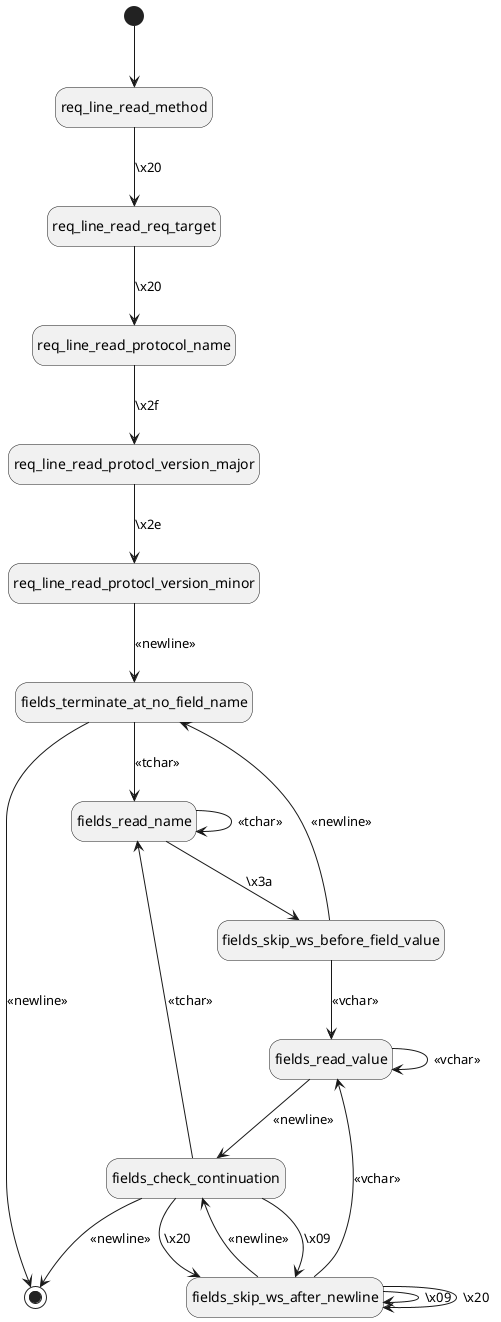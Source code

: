 @startuml
hide empty description
[*] --> req_line_read_method

req_line_read_method --> req_line_read_req_target : \x20

req_line_read_req_target --> req_line_read_protocol_name : \x20

req_line_read_protocol_name --> req_line_read_protocl_version_major : \x2f

req_line_read_protocl_version_major --> req_line_read_protocl_version_minor : \x2e

req_line_read_protocl_version_minor --> fields_terminate_at_no_field_name : «newline»

fields_terminate_at_no_field_name --> fields_read_name : «tchar»
fields_terminate_at_no_field_name --> [*] : «newline»

fields_read_name --> fields_skip_ws_before_field_value : \x3a
fields_read_name --> fields_read_name : «tchar»

fields_skip_ws_before_field_value --> fields_read_value : «vchar»
fields_skip_ws_before_field_value --> fields_terminate_at_no_field_name : «newline»

fields_read_value --> fields_check_continuation : «newline»
fields_read_value --> fields_read_value : «vchar»

fields_check_continuation --> fields_read_name : «tchar»
fields_check_continuation --> fields_skip_ws_after_newline : \x09
fields_check_continuation --> fields_skip_ws_after_newline : \x20
fields_check_continuation --> [*] : «newline»

fields_skip_ws_after_newline --> fields_skip_ws_after_newline : \x09
fields_skip_ws_after_newline --> fields_skip_ws_after_newline : \x20
fields_skip_ws_after_newline --> fields_check_continuation : «newline»
fields_skip_ws_after_newline --> fields_read_value : «vchar»

@enduml
